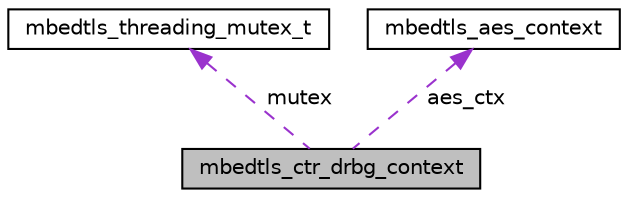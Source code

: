 digraph "mbedtls_ctr_drbg_context"
{
 // LATEX_PDF_SIZE
  edge [fontname="Helvetica",fontsize="10",labelfontname="Helvetica",labelfontsize="10"];
  node [fontname="Helvetica",fontsize="10",shape=record];
  Node1 [label="mbedtls_ctr_drbg_context",height=0.2,width=0.4,color="black", fillcolor="grey75", style="filled", fontcolor="black",tooltip="The CTR_DRBG context structure."];
  Node2 -> Node1 [dir="back",color="darkorchid3",fontsize="10",style="dashed",label=" mutex" ,fontname="Helvetica"];
  Node2 [label="mbedtls_threading_mutex_t",height=0.2,width=0.4,color="black", fillcolor="white", style="filled",URL="$d8/de3/structmbedtls__threading__mutex__t.html",tooltip=" "];
  Node3 -> Node1 [dir="back",color="darkorchid3",fontsize="10",style="dashed",label=" aes_ctx" ,fontname="Helvetica"];
  Node3 [label="mbedtls_aes_context",height=0.2,width=0.4,color="black", fillcolor="white", style="filled",URL="$d0/d26/structmbedtls__aes__context.html",tooltip="The AES context-type definition."];
}

